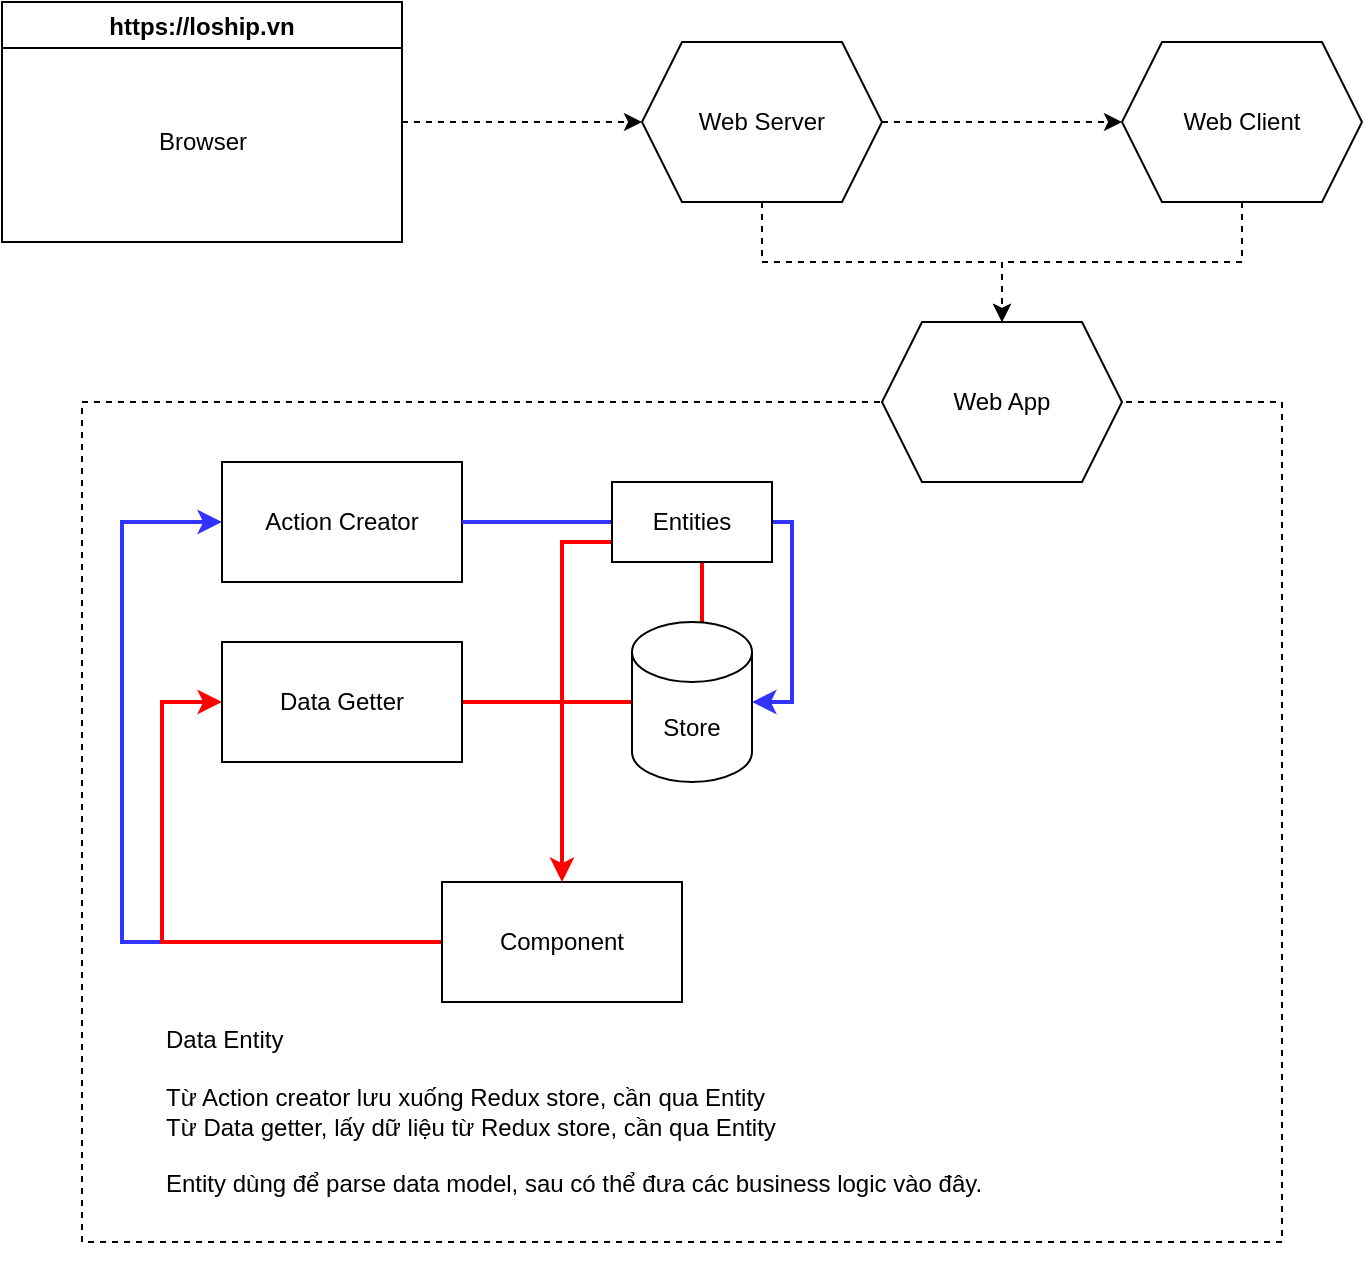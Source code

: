 <mxfile version="14.7.4" type="github">
  <diagram id="61ok3Rd3FtgcGIsTM4kD" name="Page-1">
    <mxGraphModel dx="1298" dy="712" grid="1" gridSize="10" guides="1" tooltips="1" connect="1" arrows="1" fold="1" page="1" pageScale="1" pageWidth="850" pageHeight="1100" math="0" shadow="0">
      <root>
        <mxCell id="0" />
        <mxCell id="1" parent="0" />
        <mxCell id="MDQymTd4U6UD6CDzvILd-12" value="" style="rounded=0;whiteSpace=wrap;html=1;fillColor=none;dashed=1;" vertex="1" parent="1">
          <mxGeometry x="80" y="240" width="600" height="420" as="geometry" />
        </mxCell>
        <mxCell id="MDQymTd4U6UD6CDzvILd-1" value="https://loship.vn" style="swimlane;" vertex="1" parent="1">
          <mxGeometry x="40" y="40" width="200" height="120" as="geometry" />
        </mxCell>
        <mxCell id="MDQymTd4U6UD6CDzvILd-2" value="Browser" style="text;html=1;align=center;verticalAlign=middle;resizable=0;points=[];autosize=1;strokeColor=none;" vertex="1" parent="MDQymTd4U6UD6CDzvILd-1">
          <mxGeometry x="70" y="60" width="60" height="20" as="geometry" />
        </mxCell>
        <mxCell id="MDQymTd4U6UD6CDzvILd-3" value="" style="endArrow=classic;html=1;exitX=1;exitY=0.5;exitDx=0;exitDy=0;dashed=1;entryX=0;entryY=0.5;entryDx=0;entryDy=0;" edge="1" parent="1" source="MDQymTd4U6UD6CDzvILd-1" target="MDQymTd4U6UD6CDzvILd-4">
          <mxGeometry width="50" height="50" relative="1" as="geometry">
            <mxPoint x="400" y="390" as="sourcePoint" />
            <mxPoint x="360" y="100" as="targetPoint" />
          </mxGeometry>
        </mxCell>
        <mxCell id="MDQymTd4U6UD6CDzvILd-9" style="edgeStyle=orthogonalEdgeStyle;rounded=0;orthogonalLoop=1;jettySize=auto;html=1;exitX=0.5;exitY=1;exitDx=0;exitDy=0;entryX=0.5;entryY=0;entryDx=0;entryDy=0;dashed=1;" edge="1" parent="1" source="MDQymTd4U6UD6CDzvILd-4" target="MDQymTd4U6UD6CDzvILd-8">
          <mxGeometry relative="1" as="geometry" />
        </mxCell>
        <mxCell id="MDQymTd4U6UD6CDzvILd-4" value="Web Server" style="shape=hexagon;perimeter=hexagonPerimeter2;whiteSpace=wrap;html=1;fixedSize=1;" vertex="1" parent="1">
          <mxGeometry x="360" y="60" width="120" height="80" as="geometry" />
        </mxCell>
        <mxCell id="MDQymTd4U6UD6CDzvILd-11" style="edgeStyle=orthogonalEdgeStyle;rounded=0;orthogonalLoop=1;jettySize=auto;html=1;exitX=0.5;exitY=1;exitDx=0;exitDy=0;entryX=0.5;entryY=0;entryDx=0;entryDy=0;dashed=1;" edge="1" parent="1" source="MDQymTd4U6UD6CDzvILd-5" target="MDQymTd4U6UD6CDzvILd-8">
          <mxGeometry relative="1" as="geometry" />
        </mxCell>
        <mxCell id="MDQymTd4U6UD6CDzvILd-5" value="Web Client" style="shape=hexagon;perimeter=hexagonPerimeter2;whiteSpace=wrap;html=1;fixedSize=1;" vertex="1" parent="1">
          <mxGeometry x="600" y="60" width="120" height="80" as="geometry" />
        </mxCell>
        <mxCell id="MDQymTd4U6UD6CDzvILd-6" value="" style="endArrow=classic;html=1;exitX=1;exitY=0.5;exitDx=0;exitDy=0;dashed=1;entryX=0;entryY=0.5;entryDx=0;entryDy=0;" edge="1" parent="1" source="MDQymTd4U6UD6CDzvILd-4" target="MDQymTd4U6UD6CDzvILd-5">
          <mxGeometry width="50" height="50" relative="1" as="geometry">
            <mxPoint x="490" y="140" as="sourcePoint" />
            <mxPoint x="610" y="140" as="targetPoint" />
          </mxGeometry>
        </mxCell>
        <mxCell id="MDQymTd4U6UD6CDzvILd-8" value="Web App" style="shape=hexagon;perimeter=hexagonPerimeter2;whiteSpace=wrap;html=1;fixedSize=1;" vertex="1" parent="1">
          <mxGeometry x="480" y="200" width="120" height="80" as="geometry" />
        </mxCell>
        <mxCell id="MDQymTd4U6UD6CDzvILd-24" style="edgeStyle=orthogonalEdgeStyle;rounded=0;orthogonalLoop=1;jettySize=auto;html=1;exitX=0;exitY=0.5;exitDx=0;exitDy=0;entryX=0;entryY=0.5;entryDx=0;entryDy=0;strokeColor=#3333FF;strokeWidth=2;" edge="1" parent="1" source="MDQymTd4U6UD6CDzvILd-13" target="MDQymTd4U6UD6CDzvILd-14">
          <mxGeometry relative="1" as="geometry">
            <Array as="points">
              <mxPoint x="100" y="510" />
              <mxPoint x="100" y="300" />
            </Array>
          </mxGeometry>
        </mxCell>
        <mxCell id="MDQymTd4U6UD6CDzvILd-25" style="edgeStyle=orthogonalEdgeStyle;rounded=0;orthogonalLoop=1;jettySize=auto;html=1;exitX=0;exitY=0.5;exitDx=0;exitDy=0;entryX=0;entryY=0.5;entryDx=0;entryDy=0;strokeWidth=2;strokeColor=#FF0000;" edge="1" parent="1" source="MDQymTd4U6UD6CDzvILd-13" target="MDQymTd4U6UD6CDzvILd-15">
          <mxGeometry relative="1" as="geometry">
            <Array as="points">
              <mxPoint x="120" y="510" />
              <mxPoint x="120" y="390" />
            </Array>
          </mxGeometry>
        </mxCell>
        <mxCell id="MDQymTd4U6UD6CDzvILd-13" value="Component" style="rounded=0;whiteSpace=wrap;html=1;fillColor=none;" vertex="1" parent="1">
          <mxGeometry x="260" y="480" width="120" height="60" as="geometry" />
        </mxCell>
        <mxCell id="MDQymTd4U6UD6CDzvILd-14" value="Action Creator" style="rounded=0;whiteSpace=wrap;html=1;fillColor=none;" vertex="1" parent="1">
          <mxGeometry x="150" y="270" width="120" height="60" as="geometry" />
        </mxCell>
        <mxCell id="MDQymTd4U6UD6CDzvILd-26" style="edgeStyle=orthogonalEdgeStyle;rounded=0;orthogonalLoop=1;jettySize=auto;html=1;exitX=1;exitY=0.5;exitDx=0;exitDy=0;entryX=0.5;entryY=0;entryDx=0;entryDy=0;strokeColor=#FF0000;strokeWidth=2;" edge="1" parent="1" source="MDQymTd4U6UD6CDzvILd-15" target="MDQymTd4U6UD6CDzvILd-13">
          <mxGeometry relative="1" as="geometry">
            <Array as="points">
              <mxPoint x="390" y="390" />
              <mxPoint x="390" y="310" />
              <mxPoint x="320" y="310" />
            </Array>
          </mxGeometry>
        </mxCell>
        <mxCell id="MDQymTd4U6UD6CDzvILd-15" value="Data Getter" style="rounded=0;whiteSpace=wrap;html=1;fillColor=none;" vertex="1" parent="1">
          <mxGeometry x="150" y="360" width="120" height="60" as="geometry" />
        </mxCell>
        <mxCell id="MDQymTd4U6UD6CDzvILd-16" value="Store" style="shape=cylinder3;whiteSpace=wrap;html=1;boundedLbl=1;backgroundOutline=1;size=15;" vertex="1" parent="1">
          <mxGeometry x="355" y="350" width="60" height="80" as="geometry" />
        </mxCell>
        <mxCell id="MDQymTd4U6UD6CDzvILd-23" style="edgeStyle=orthogonalEdgeStyle;rounded=0;orthogonalLoop=1;jettySize=auto;html=1;exitX=1;exitY=0.5;exitDx=0;exitDy=0;entryX=1;entryY=0.5;entryDx=0;entryDy=0;entryPerimeter=0;strokeColor=#3333FF;strokeWidth=2;" edge="1" parent="1" source="MDQymTd4U6UD6CDzvILd-14" target="MDQymTd4U6UD6CDzvILd-16">
          <mxGeometry relative="1" as="geometry" />
        </mxCell>
        <mxCell id="MDQymTd4U6UD6CDzvILd-17" value="Entities" style="rounded=0;whiteSpace=wrap;html=1;" vertex="1" parent="1">
          <mxGeometry x="345" y="280" width="80" height="40" as="geometry" />
        </mxCell>
        <mxCell id="MDQymTd4U6UD6CDzvILd-30" value="Data Entity&lt;br&gt;&lt;br&gt;Từ Action creator lưu xuống Redux store, cần qua Entity&lt;br&gt;Từ Data getter, lấy dữ liệu từ Redux store,&amp;nbsp;cần qua Entity&lt;br&gt;&lt;br&gt;Entity dùng để parse data model, sau có thể đưa các business logic vào đây." style="text;html=1;align=left;verticalAlign=middle;resizable=0;points=[];autosize=1;strokeColor=none;" vertex="1" parent="1">
          <mxGeometry x="120" y="550" width="420" height="90" as="geometry" />
        </mxCell>
        <mxCell id="MDQymTd4U6UD6CDzvILd-31" style="edgeStyle=orthogonalEdgeStyle;rounded=0;orthogonalLoop=1;jettySize=auto;html=1;exitX=0.5;exitY=1;exitDx=0;exitDy=0;strokeColor=#FF0000;strokeWidth=2;" edge="1" parent="1" source="MDQymTd4U6UD6CDzvILd-12" target="MDQymTd4U6UD6CDzvILd-12">
          <mxGeometry relative="1" as="geometry" />
        </mxCell>
      </root>
    </mxGraphModel>
  </diagram>
</mxfile>
